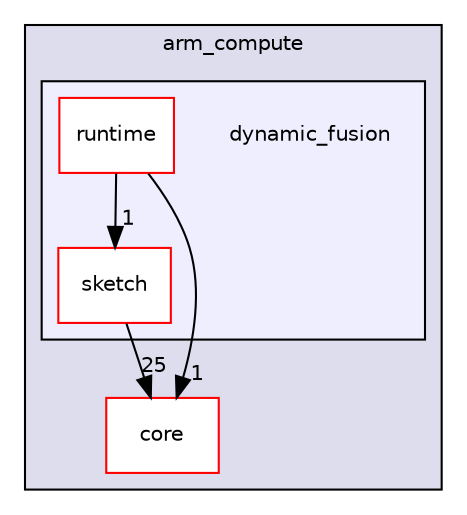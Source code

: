 digraph "arm_compute/dynamic_fusion" {
  compound=true
  node [ fontsize="10", fontname="Helvetica"];
  edge [ labelfontsize="10", labelfontname="Helvetica"];
  subgraph clusterdir_214608ef36d61442cb2b0c1c4e9a7def {
    graph [ bgcolor="#ddddee", pencolor="black", label="arm_compute" fontname="Helvetica", fontsize="10", URL="dir_214608ef36d61442cb2b0c1c4e9a7def.xhtml"]
  dir_1fb090f0c6070330bfaccc4236d3ca0d [shape=box label="core" fillcolor="white" style="filled" color="red" URL="dir_1fb090f0c6070330bfaccc4236d3ca0d.xhtml"];
  subgraph clusterdir_aef88241dbfc98b719eab1a840581add {
    graph [ bgcolor="#eeeeff", pencolor="black", label="" URL="dir_aef88241dbfc98b719eab1a840581add.xhtml"];
    dir_aef88241dbfc98b719eab1a840581add [shape=plaintext label="dynamic_fusion"];
  dir_85f306a53ed6cda078e3c3388822ab45 [shape=box label="runtime" fillcolor="white" style="filled" color="red" URL="dir_85f306a53ed6cda078e3c3388822ab45.xhtml"];
  dir_3259c0fb095abc99930fe6844d6dd442 [shape=box label="sketch" fillcolor="white" style="filled" color="red" URL="dir_3259c0fb095abc99930fe6844d6dd442.xhtml"];
  }
  }
  dir_85f306a53ed6cda078e3c3388822ab45->dir_1fb090f0c6070330bfaccc4236d3ca0d [headlabel="1", labeldistance=1.5 headhref="dir_000054_000001.xhtml"];
  dir_85f306a53ed6cda078e3c3388822ab45->dir_3259c0fb095abc99930fe6844d6dd442 [headlabel="1", labeldistance=1.5 headhref="dir_000054_000057.xhtml"];
  dir_3259c0fb095abc99930fe6844d6dd442->dir_1fb090f0c6070330bfaccc4236d3ca0d [headlabel="25", labeldistance=1.5 headhref="dir_000057_000001.xhtml"];
}
